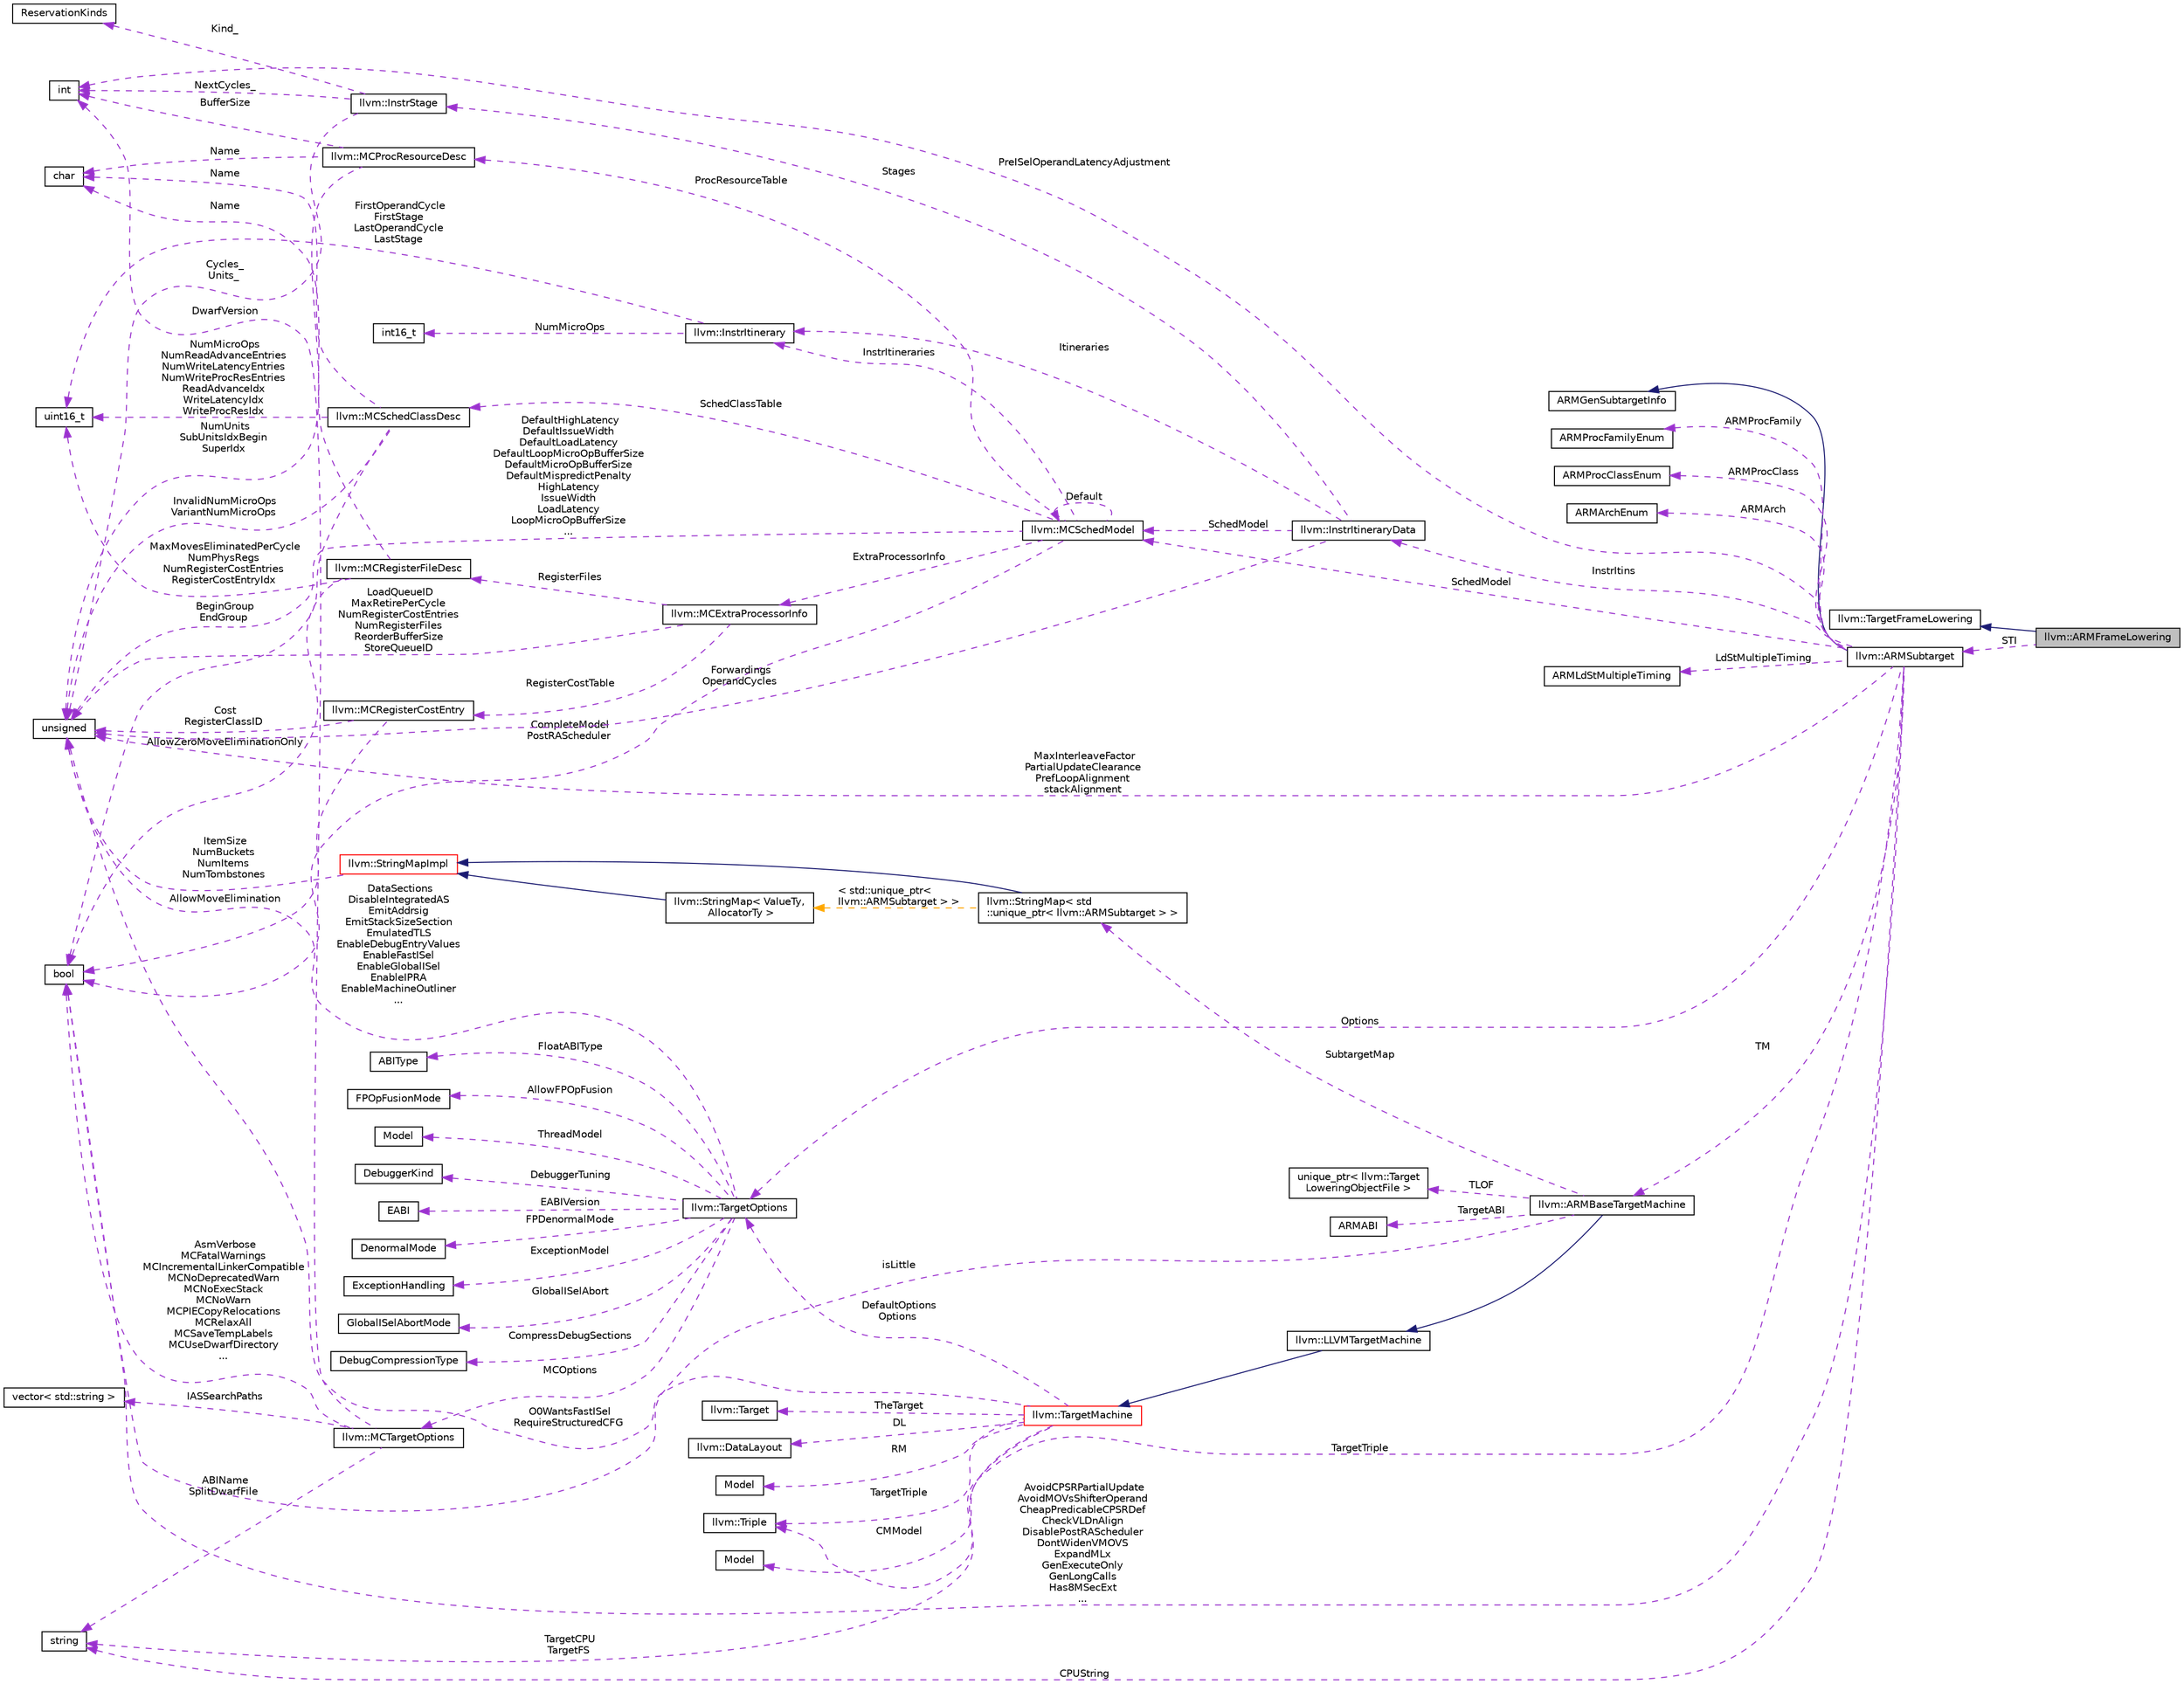 digraph "llvm::ARMFrameLowering"
{
 // LATEX_PDF_SIZE
  bgcolor="transparent";
  edge [fontname="Helvetica",fontsize="10",labelfontname="Helvetica",labelfontsize="10"];
  node [fontname="Helvetica",fontsize="10",shape="box"];
  rankdir="LR";
  Node1 [label="llvm::ARMFrameLowering",height=0.2,width=0.4,color="black", fillcolor="grey75", style="filled", fontcolor="black",tooltip=" "];
  Node2 -> Node1 [dir="back",color="midnightblue",fontsize="10",style="solid",fontname="Helvetica"];
  Node2 [label="llvm::TargetFrameLowering",height=0.2,width=0.4,color="black",URL="$classllvm_1_1TargetFrameLowering.html",tooltip="Information about stack frame layout on the target."];
  Node3 -> Node1 [dir="back",color="darkorchid3",fontsize="10",style="dashed",label=" STI" ,fontname="Helvetica"];
  Node3 [label="llvm::ARMSubtarget",height=0.2,width=0.4,color="black",URL="$classllvm_1_1ARMSubtarget.html",tooltip=" "];
  Node4 -> Node3 [dir="back",color="midnightblue",fontsize="10",style="solid",fontname="Helvetica"];
  Node4 [label="ARMGenSubtargetInfo",height=0.2,width=0.4,color="black",URL="$classARMGenSubtargetInfo.html",tooltip=" "];
  Node5 -> Node3 [dir="back",color="darkorchid3",fontsize="10",style="dashed",label=" ARMProcFamily" ,fontname="Helvetica"];
  Node5 [label="ARMProcFamilyEnum",height=0.2,width=0.4,color="black",tooltip=" "];
  Node6 -> Node3 [dir="back",color="darkorchid3",fontsize="10",style="dashed",label=" ARMProcClass" ,fontname="Helvetica"];
  Node6 [label="ARMProcClassEnum",height=0.2,width=0.4,color="black",tooltip=" "];
  Node7 -> Node3 [dir="back",color="darkorchid3",fontsize="10",style="dashed",label=" ARMArch" ,fontname="Helvetica"];
  Node7 [label="ARMArchEnum",height=0.2,width=0.4,color="black",tooltip=" "];
  Node8 -> Node3 [dir="back",color="darkorchid3",fontsize="10",style="dashed",label=" AvoidCPSRPartialUpdate\nAvoidMOVsShifterOperand\nCheapPredicableCPSRDef\nCheckVLDnAlign\nDisablePostRAScheduler\nDontWidenVMOVS\nExpandMLx\nGenExecuteOnly\nGenLongCalls\nHas8MSecExt\n..." ,fontname="Helvetica"];
  Node8 [label="bool",height=0.2,width=0.4,color="black",URL="$classbool.html",tooltip=" "];
  Node9 -> Node3 [dir="back",color="darkorchid3",fontsize="10",style="dashed",label=" MaxInterleaveFactor\nPartialUpdateClearance\nPrefLoopAlignment\nstackAlignment" ,fontname="Helvetica"];
  Node9 [label="unsigned",height=0.2,width=0.4,color="black",URL="$classunsigned.html",tooltip=" "];
  Node10 -> Node3 [dir="back",color="darkorchid3",fontsize="10",style="dashed",label=" CPUString" ,fontname="Helvetica"];
  Node10 [label="string",height=0.2,width=0.4,color="black",tooltip=" "];
  Node11 -> Node3 [dir="back",color="darkorchid3",fontsize="10",style="dashed",label=" LdStMultipleTiming" ,fontname="Helvetica"];
  Node11 [label="ARMLdStMultipleTiming",height=0.2,width=0.4,color="black",tooltip=" "];
  Node12 -> Node3 [dir="back",color="darkorchid3",fontsize="10",style="dashed",label=" PreISelOperandLatencyAdjustment" ,fontname="Helvetica"];
  Node12 [label="int",height=0.2,width=0.4,color="black",tooltip=" "];
  Node13 -> Node3 [dir="back",color="darkorchid3",fontsize="10",style="dashed",label=" TargetTriple" ,fontname="Helvetica"];
  Node13 [label="llvm::Triple",height=0.2,width=0.4,color="black",URL="$classllvm_1_1Triple.html",tooltip="Triple - Helper class for working with autoconf configuration names."];
  Node14 -> Node3 [dir="back",color="darkorchid3",fontsize="10",style="dashed",label=" SchedModel" ,fontname="Helvetica"];
  Node14 [label="llvm::MCSchedModel",height=0.2,width=0.4,color="black",URL="$structllvm_1_1MCSchedModel.html",tooltip="Machine model for scheduling, bundling, and heuristics."];
  Node9 -> Node14 [dir="back",color="darkorchid3",fontsize="10",style="dashed",label=" DefaultHighLatency\nDefaultIssueWidth\nDefaultLoadLatency\nDefaultLoopMicroOpBufferSize\nDefaultMicroOpBufferSize\nDefaultMispredictPenalty\nHighLatency\nIssueWidth\nLoadLatency\nLoopMicroOpBufferSize\n..." ,fontname="Helvetica"];
  Node8 -> Node14 [dir="back",color="darkorchid3",fontsize="10",style="dashed",label=" CompleteModel\nPostRAScheduler" ,fontname="Helvetica"];
  Node15 -> Node14 [dir="back",color="darkorchid3",fontsize="10",style="dashed",label=" ProcResourceTable" ,fontname="Helvetica"];
  Node15 [label="llvm::MCProcResourceDesc",height=0.2,width=0.4,color="black",URL="$structllvm_1_1MCProcResourceDesc.html",tooltip="Define a kind of processor resource that will be modeled by the scheduler."];
  Node16 -> Node15 [dir="back",color="darkorchid3",fontsize="10",style="dashed",label=" Name" ,fontname="Helvetica"];
  Node16 [label="char",height=0.2,width=0.4,color="black",URL="$classchar.html",tooltip=" "];
  Node9 -> Node15 [dir="back",color="darkorchid3",fontsize="10",style="dashed",label=" NumUnits\nSubUnitsIdxBegin\nSuperIdx" ,fontname="Helvetica"];
  Node12 -> Node15 [dir="back",color="darkorchid3",fontsize="10",style="dashed",label=" BufferSize" ,fontname="Helvetica"];
  Node17 -> Node14 [dir="back",color="darkorchid3",fontsize="10",style="dashed",label=" SchedClassTable" ,fontname="Helvetica"];
  Node17 [label="llvm::MCSchedClassDesc",height=0.2,width=0.4,color="black",URL="$structllvm_1_1MCSchedClassDesc.html",tooltip="Summarize the scheduling resources required for an instruction of a particular scheduling class."];
  Node9 -> Node17 [dir="back",color="darkorchid3",fontsize="10",style="dashed",label=" InvalidNumMicroOps\nVariantNumMicroOps" ,fontname="Helvetica"];
  Node16 -> Node17 [dir="back",color="darkorchid3",fontsize="10",style="dashed",label=" Name" ,fontname="Helvetica"];
  Node18 -> Node17 [dir="back",color="darkorchid3",fontsize="10",style="dashed",label=" NumMicroOps\nNumReadAdvanceEntries\nNumWriteLatencyEntries\nNumWriteProcResEntries\nReadAdvanceIdx\nWriteLatencyIdx\nWriteProcResIdx" ,fontname="Helvetica"];
  Node18 [label="uint16_t",height=0.2,width=0.4,color="black",tooltip=" "];
  Node8 -> Node17 [dir="back",color="darkorchid3",fontsize="10",style="dashed",label=" BeginGroup\nEndGroup" ,fontname="Helvetica"];
  Node19 -> Node14 [dir="back",color="darkorchid3",fontsize="10",style="dashed",label=" InstrItineraries" ,fontname="Helvetica"];
  Node19 [label="llvm::InstrItinerary",height=0.2,width=0.4,color="black",URL="$structllvm_1_1InstrItinerary.html",tooltip="An itinerary represents the scheduling information for an instruction."];
  Node20 -> Node19 [dir="back",color="darkorchid3",fontsize="10",style="dashed",label=" NumMicroOps" ,fontname="Helvetica"];
  Node20 [label="int16_t",height=0.2,width=0.4,color="black",tooltip=" "];
  Node18 -> Node19 [dir="back",color="darkorchid3",fontsize="10",style="dashed",label=" FirstOperandCycle\nFirstStage\nLastOperandCycle\nLastStage" ,fontname="Helvetica"];
  Node21 -> Node14 [dir="back",color="darkorchid3",fontsize="10",style="dashed",label=" ExtraProcessorInfo" ,fontname="Helvetica"];
  Node21 [label="llvm::MCExtraProcessorInfo",height=0.2,width=0.4,color="black",URL="$structllvm_1_1MCExtraProcessorInfo.html",tooltip="Provide extra details about the machine processor."];
  Node9 -> Node21 [dir="back",color="darkorchid3",fontsize="10",style="dashed",label=" LoadQueueID\nMaxRetirePerCycle\nNumRegisterCostEntries\nNumRegisterFiles\nReorderBufferSize\nStoreQueueID" ,fontname="Helvetica"];
  Node22 -> Node21 [dir="back",color="darkorchid3",fontsize="10",style="dashed",label=" RegisterFiles" ,fontname="Helvetica"];
  Node22 [label="llvm::MCRegisterFileDesc",height=0.2,width=0.4,color="black",URL="$structllvm_1_1MCRegisterFileDesc.html",tooltip="A register file descriptor."];
  Node16 -> Node22 [dir="back",color="darkorchid3",fontsize="10",style="dashed",label=" Name" ,fontname="Helvetica"];
  Node18 -> Node22 [dir="back",color="darkorchid3",fontsize="10",style="dashed",label=" MaxMovesEliminatedPerCycle\nNumPhysRegs\nNumRegisterCostEntries\nRegisterCostEntryIdx" ,fontname="Helvetica"];
  Node8 -> Node22 [dir="back",color="darkorchid3",fontsize="10",style="dashed",label=" AllowZeroMoveEliminationOnly" ,fontname="Helvetica"];
  Node23 -> Node21 [dir="back",color="darkorchid3",fontsize="10",style="dashed",label=" RegisterCostTable" ,fontname="Helvetica"];
  Node23 [label="llvm::MCRegisterCostEntry",height=0.2,width=0.4,color="black",URL="$structllvm_1_1MCRegisterCostEntry.html",tooltip="Specify the cost of a register definition in terms of number of physical register allocated at regist..."];
  Node9 -> Node23 [dir="back",color="darkorchid3",fontsize="10",style="dashed",label=" Cost\nRegisterClassID" ,fontname="Helvetica"];
  Node8 -> Node23 [dir="back",color="darkorchid3",fontsize="10",style="dashed",label=" AllowMoveElimination" ,fontname="Helvetica"];
  Node14 -> Node14 [dir="back",color="darkorchid3",fontsize="10",style="dashed",label=" Default" ,fontname="Helvetica"];
  Node24 -> Node3 [dir="back",color="darkorchid3",fontsize="10",style="dashed",label=" InstrItins" ,fontname="Helvetica"];
  Node24 [label="llvm::InstrItineraryData",height=0.2,width=0.4,color="black",URL="$classllvm_1_1InstrItineraryData.html",tooltip="Itinerary data supplied by a subtarget to be used by a target."];
  Node14 -> Node24 [dir="back",color="darkorchid3",fontsize="10",style="dashed",label=" SchedModel" ,fontname="Helvetica"];
  Node25 -> Node24 [dir="back",color="darkorchid3",fontsize="10",style="dashed",label=" Stages" ,fontname="Helvetica"];
  Node25 [label="llvm::InstrStage",height=0.2,width=0.4,color="black",URL="$structllvm_1_1InstrStage.html",tooltip="These values represent a non-pipelined step in the execution of an instruction."];
  Node9 -> Node25 [dir="back",color="darkorchid3",fontsize="10",style="dashed",label=" Cycles_\nUnits_" ,fontname="Helvetica"];
  Node12 -> Node25 [dir="back",color="darkorchid3",fontsize="10",style="dashed",label=" NextCycles_" ,fontname="Helvetica"];
  Node26 -> Node25 [dir="back",color="darkorchid3",fontsize="10",style="dashed",label=" Kind_" ,fontname="Helvetica"];
  Node26 [label="ReservationKinds",height=0.2,width=0.4,color="black",tooltip=" "];
  Node9 -> Node24 [dir="back",color="darkorchid3",fontsize="10",style="dashed",label=" Forwardings\nOperandCycles" ,fontname="Helvetica"];
  Node19 -> Node24 [dir="back",color="darkorchid3",fontsize="10",style="dashed",label=" Itineraries" ,fontname="Helvetica"];
  Node27 -> Node3 [dir="back",color="darkorchid3",fontsize="10",style="dashed",label=" Options" ,fontname="Helvetica"];
  Node27 [label="llvm::TargetOptions",height=0.2,width=0.4,color="black",URL="$classllvm_1_1TargetOptions.html",tooltip=" "];
  Node9 -> Node27 [dir="back",color="darkorchid3",fontsize="10",style="dashed",label=" DataSections\nDisableIntegratedAS\nEmitAddrsig\nEmitStackSizeSection\nEmulatedTLS\nEnableDebugEntryValues\nEnableFastISel\nEnableGlobalISel\nEnableIPRA\nEnableMachineOutliner\n..." ,fontname="Helvetica"];
  Node28 -> Node27 [dir="back",color="darkorchid3",fontsize="10",style="dashed",label=" GlobalISelAbort" ,fontname="Helvetica"];
  Node28 [label="GlobalISelAbortMode",height=0.2,width=0.4,color="black",tooltip=" "];
  Node29 -> Node27 [dir="back",color="darkorchid3",fontsize="10",style="dashed",label=" CompressDebugSections" ,fontname="Helvetica"];
  Node29 [label="DebugCompressionType",height=0.2,width=0.4,color="black",tooltip=" "];
  Node30 -> Node27 [dir="back",color="darkorchid3",fontsize="10",style="dashed",label=" FloatABIType" ,fontname="Helvetica"];
  Node30 [label="ABIType",height=0.2,width=0.4,color="black",tooltip=" "];
  Node31 -> Node27 [dir="back",color="darkorchid3",fontsize="10",style="dashed",label=" AllowFPOpFusion" ,fontname="Helvetica"];
  Node31 [label="FPOpFusionMode",height=0.2,width=0.4,color="black",tooltip=" "];
  Node32 -> Node27 [dir="back",color="darkorchid3",fontsize="10",style="dashed",label=" ThreadModel" ,fontname="Helvetica"];
  Node32 [label="Model",height=0.2,width=0.4,color="black",tooltip=" "];
  Node33 -> Node27 [dir="back",color="darkorchid3",fontsize="10",style="dashed",label=" EABIVersion" ,fontname="Helvetica"];
  Node33 [label="EABI",height=0.2,width=0.4,color="black",tooltip=" "];
  Node34 -> Node27 [dir="back",color="darkorchid3",fontsize="10",style="dashed",label=" DebuggerTuning" ,fontname="Helvetica"];
  Node34 [label="DebuggerKind",height=0.2,width=0.4,color="black",tooltip=" "];
  Node35 -> Node27 [dir="back",color="darkorchid3",fontsize="10",style="dashed",label=" FPDenormalMode" ,fontname="Helvetica"];
  Node35 [label="DenormalMode",height=0.2,width=0.4,color="black",tooltip=" "];
  Node36 -> Node27 [dir="back",color="darkorchid3",fontsize="10",style="dashed",label=" ExceptionModel" ,fontname="Helvetica"];
  Node36 [label="ExceptionHandling",height=0.2,width=0.4,color="black",tooltip=" "];
  Node37 -> Node27 [dir="back",color="darkorchid3",fontsize="10",style="dashed",label=" MCOptions" ,fontname="Helvetica"];
  Node37 [label="llvm::MCTargetOptions",height=0.2,width=0.4,color="black",URL="$classllvm_1_1MCTargetOptions.html",tooltip=" "];
  Node8 -> Node37 [dir="back",color="darkorchid3",fontsize="10",style="dashed",label=" AsmVerbose\nMCFatalWarnings\nMCIncrementalLinkerCompatible\nMCNoDeprecatedWarn\nMCNoExecStack\nMCNoWarn\nMCPIECopyRelocations\nMCRelaxAll\nMCSaveTempLabels\nMCUseDwarfDirectory\n..." ,fontname="Helvetica"];
  Node12 -> Node37 [dir="back",color="darkorchid3",fontsize="10",style="dashed",label=" DwarfVersion" ,fontname="Helvetica"];
  Node10 -> Node37 [dir="back",color="darkorchid3",fontsize="10",style="dashed",label=" ABIName\nSplitDwarfFile" ,fontname="Helvetica"];
  Node38 -> Node37 [dir="back",color="darkorchid3",fontsize="10",style="dashed",label=" IASSearchPaths" ,fontname="Helvetica"];
  Node38 [label="vector\< std::string \>",height=0.2,width=0.4,color="black",tooltip=" "];
  Node39 -> Node3 [dir="back",color="darkorchid3",fontsize="10",style="dashed",label=" TM" ,fontname="Helvetica"];
  Node39 [label="llvm::ARMBaseTargetMachine",height=0.2,width=0.4,color="black",URL="$classllvm_1_1ARMBaseTargetMachine.html",tooltip=" "];
  Node40 -> Node39 [dir="back",color="midnightblue",fontsize="10",style="solid",fontname="Helvetica"];
  Node40 [label="llvm::LLVMTargetMachine",height=0.2,width=0.4,color="black",URL="$classllvm_1_1LLVMTargetMachine.html",tooltip="This class describes a target machine that is implemented with the LLVM target-independent code gener..."];
  Node41 -> Node40 [dir="back",color="midnightblue",fontsize="10",style="solid",fontname="Helvetica"];
  Node41 [label="llvm::TargetMachine",height=0.2,width=0.4,color="red",URL="$classllvm_1_1TargetMachine.html",tooltip="Primary interface to the complete machine description for the target machine."];
  Node42 -> Node41 [dir="back",color="darkorchid3",fontsize="10",style="dashed",label=" TheTarget" ,fontname="Helvetica"];
  Node42 [label="llvm::Target",height=0.2,width=0.4,color="black",URL="$classllvm_1_1Target.html",tooltip="Target - Wrapper for Target specific information."];
  Node43 -> Node41 [dir="back",color="darkorchid3",fontsize="10",style="dashed",label=" DL" ,fontname="Helvetica"];
  Node43 [label="llvm::DataLayout",height=0.2,width=0.4,color="black",URL="$classllvm_1_1DataLayout.html",tooltip="A parsed version of the target data layout string in and methods for querying it."];
  Node13 -> Node41 [dir="back",color="darkorchid3",fontsize="10",style="dashed",label=" TargetTriple" ,fontname="Helvetica"];
  Node10 -> Node41 [dir="back",color="darkorchid3",fontsize="10",style="dashed",label=" TargetCPU\nTargetFS" ,fontname="Helvetica"];
  Node44 -> Node41 [dir="back",color="darkorchid3",fontsize="10",style="dashed",label=" RM" ,fontname="Helvetica"];
  Node44 [label="Model",height=0.2,width=0.4,color="black",tooltip=" "];
  Node45 -> Node41 [dir="back",color="darkorchid3",fontsize="10",style="dashed",label=" CMModel" ,fontname="Helvetica"];
  Node45 [label="Model",height=0.2,width=0.4,color="black",tooltip=" "];
  Node9 -> Node41 [dir="back",color="darkorchid3",fontsize="10",style="dashed",label=" O0WantsFastISel\nRequireStructuredCFG" ,fontname="Helvetica"];
  Node27 -> Node41 [dir="back",color="darkorchid3",fontsize="10",style="dashed",label=" DefaultOptions\nOptions" ,fontname="Helvetica"];
  Node51 -> Node39 [dir="back",color="darkorchid3",fontsize="10",style="dashed",label=" TargetABI" ,fontname="Helvetica"];
  Node51 [label="ARMABI",height=0.2,width=0.4,color="black",tooltip=" "];
  Node52 -> Node39 [dir="back",color="darkorchid3",fontsize="10",style="dashed",label=" TLOF" ,fontname="Helvetica"];
  Node52 [label="unique_ptr\< llvm::Target\lLoweringObjectFile \>",height=0.2,width=0.4,color="black",tooltip=" "];
  Node8 -> Node39 [dir="back",color="darkorchid3",fontsize="10",style="dashed",label=" isLittle" ,fontname="Helvetica"];
  Node53 -> Node39 [dir="back",color="darkorchid3",fontsize="10",style="dashed",label=" SubtargetMap" ,fontname="Helvetica"];
  Node53 [label="llvm::StringMap\< std\l::unique_ptr\< llvm::ARMSubtarget \> \>",height=0.2,width=0.4,color="black",URL="$classllvm_1_1StringMap.html",tooltip=" "];
  Node54 -> Node53 [dir="back",color="midnightblue",fontsize="10",style="solid",fontname="Helvetica"];
  Node54 [label="llvm::StringMapImpl",height=0.2,width=0.4,color="red",URL="$classllvm_1_1StringMapImpl.html",tooltip="StringMapImpl - This is the base class of StringMap that is shared among all of its instantiations."];
  Node9 -> Node54 [dir="back",color="darkorchid3",fontsize="10",style="dashed",label=" ItemSize\nNumBuckets\nNumItems\nNumTombstones" ,fontname="Helvetica"];
  Node56 -> Node53 [dir="back",color="orange",fontsize="10",style="dashed",label=" \< std::unique_ptr\<\l llvm::ARMSubtarget \> \>" ,fontname="Helvetica"];
  Node56 [label="llvm::StringMap\< ValueTy,\l AllocatorTy \>",height=0.2,width=0.4,color="black",URL="$classllvm_1_1StringMap.html",tooltip="StringMap - This is an unconventional map that is specialized for handling keys that are \"strings\",..."];
  Node54 -> Node56 [dir="back",color="midnightblue",fontsize="10",style="solid",fontname="Helvetica"];
}

